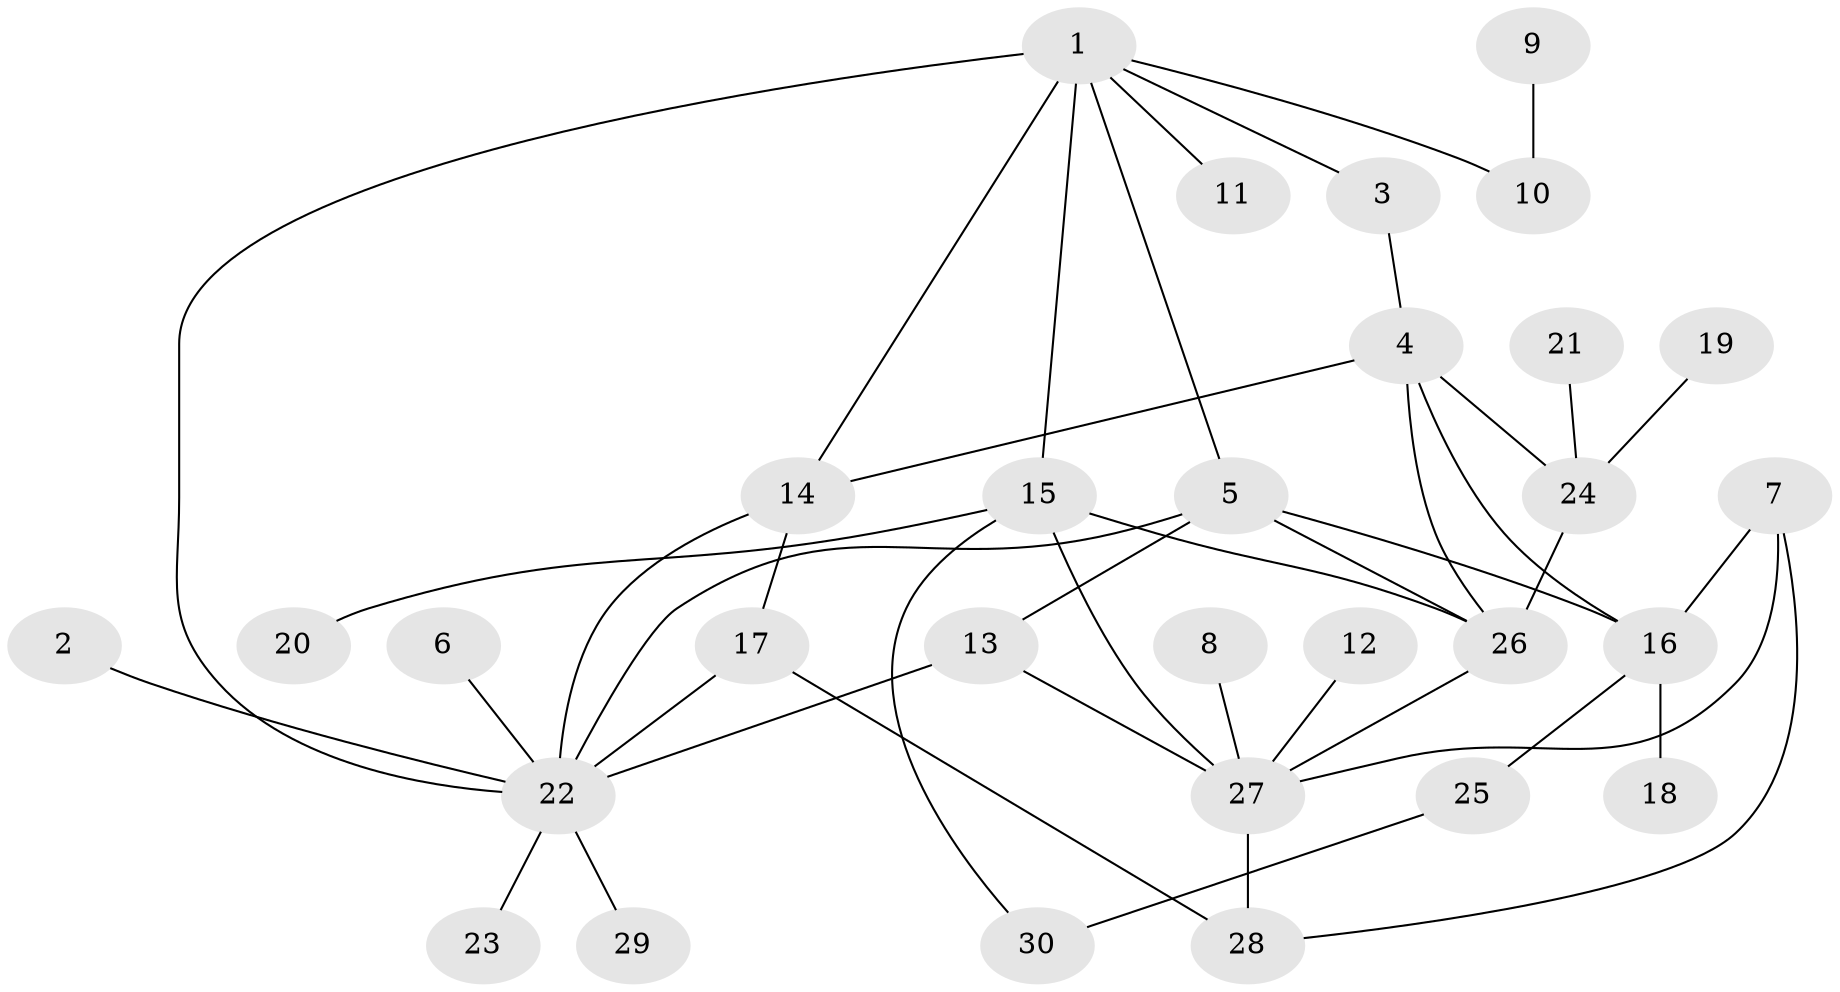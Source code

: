 // original degree distribution, {11: 0.016666666666666666, 4: 0.08333333333333333, 5: 0.03333333333333333, 9: 0.016666666666666666, 8: 0.03333333333333333, 6: 0.05, 7: 0.016666666666666666, 1: 0.5166666666666667, 3: 0.06666666666666667, 2: 0.16666666666666666}
// Generated by graph-tools (version 1.1) at 2025/02/03/09/25 03:02:51]
// undirected, 30 vertices, 44 edges
graph export_dot {
graph [start="1"]
  node [color=gray90,style=filled];
  1;
  2;
  3;
  4;
  5;
  6;
  7;
  8;
  9;
  10;
  11;
  12;
  13;
  14;
  15;
  16;
  17;
  18;
  19;
  20;
  21;
  22;
  23;
  24;
  25;
  26;
  27;
  28;
  29;
  30;
  1 -- 3 [weight=1.0];
  1 -- 5 [weight=1.0];
  1 -- 10 [weight=1.0];
  1 -- 11 [weight=1.0];
  1 -- 14 [weight=1.0];
  1 -- 15 [weight=2.0];
  1 -- 22 [weight=1.0];
  2 -- 22 [weight=1.0];
  3 -- 4 [weight=1.0];
  4 -- 14 [weight=1.0];
  4 -- 16 [weight=2.0];
  4 -- 24 [weight=1.0];
  4 -- 26 [weight=1.0];
  5 -- 13 [weight=1.0];
  5 -- 16 [weight=2.0];
  5 -- 22 [weight=1.0];
  5 -- 26 [weight=1.0];
  6 -- 22 [weight=1.0];
  7 -- 16 [weight=1.0];
  7 -- 27 [weight=1.0];
  7 -- 28 [weight=1.0];
  8 -- 27 [weight=1.0];
  9 -- 10 [weight=1.0];
  12 -- 27 [weight=1.0];
  13 -- 22 [weight=1.0];
  13 -- 27 [weight=1.0];
  14 -- 17 [weight=1.0];
  14 -- 22 [weight=1.0];
  15 -- 20 [weight=1.0];
  15 -- 26 [weight=1.0];
  15 -- 27 [weight=1.0];
  15 -- 30 [weight=1.0];
  16 -- 18 [weight=1.0];
  16 -- 25 [weight=1.0];
  17 -- 22 [weight=1.0];
  17 -- 28 [weight=1.0];
  19 -- 24 [weight=1.0];
  21 -- 24 [weight=1.0];
  22 -- 23 [weight=1.0];
  22 -- 29 [weight=1.0];
  24 -- 26 [weight=1.0];
  25 -- 30 [weight=1.0];
  26 -- 27 [weight=1.0];
  27 -- 28 [weight=1.0];
}
